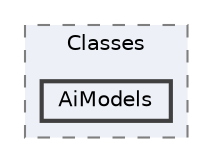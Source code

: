digraph "app/Http/Classes/AiModels"
{
 // LATEX_PDF_SIZE
  bgcolor="transparent";
  edge [fontname=Helvetica,fontsize=10,labelfontname=Helvetica,labelfontsize=10];
  node [fontname=Helvetica,fontsize=10,shape=box,height=0.2,width=0.4];
  compound=true
  subgraph clusterdir_3d4ee0cb88557888526b7ac0acf65c3b {
    graph [ bgcolor="#edf0f7", pencolor="grey50", label="Classes", fontname=Helvetica,fontsize=10 style="filled,dashed", URL="dir_3d4ee0cb88557888526b7ac0acf65c3b.html",tooltip=""]
  dir_bc7401d09977b6621efe6b3b911bc3fb [label="AiModels", fillcolor="#edf0f7", color="grey25", style="filled,bold", URL="dir_bc7401d09977b6621efe6b3b911bc3fb.html",tooltip=""];
  }
}
